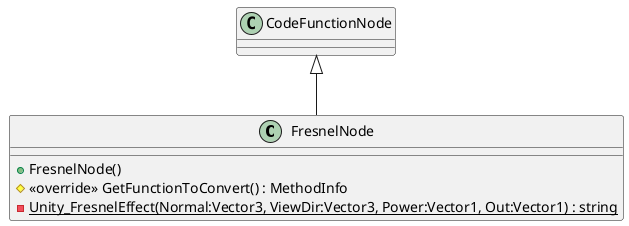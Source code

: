 @startuml
class FresnelNode {
    + FresnelNode()
    # <<override>> GetFunctionToConvert() : MethodInfo
    {static} - Unity_FresnelEffect(Normal:Vector3, ViewDir:Vector3, Power:Vector1, Out:Vector1) : string
}
CodeFunctionNode <|-- FresnelNode
@enduml
